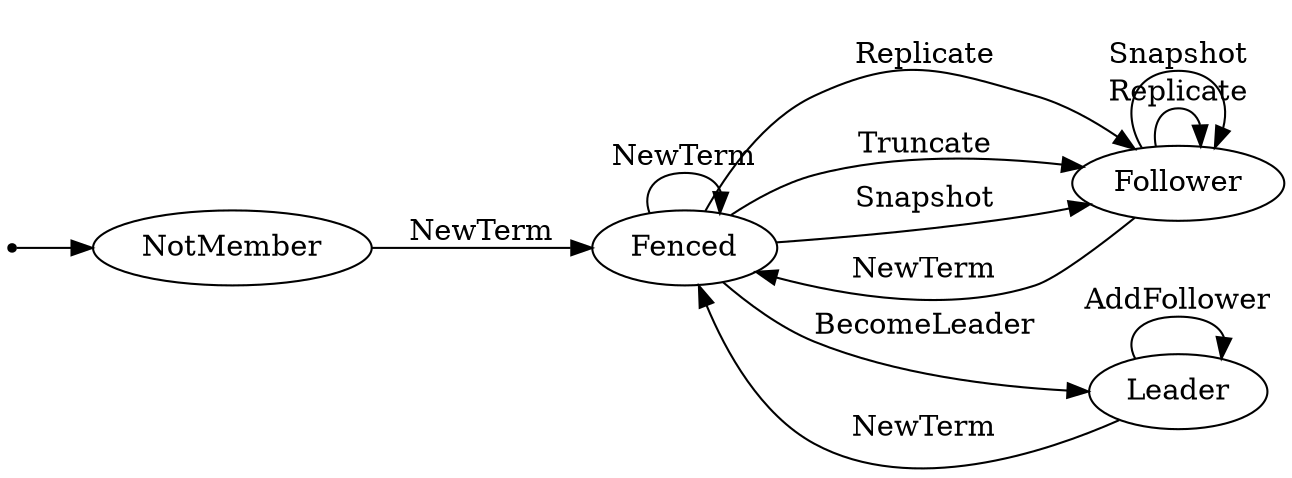 

digraph StateDiagram {
    rankdir=LR;

    Start [shape = "point"]
    Start -> NotMember
    NotMember -> Fenced [label = "NewTerm"]

    Fenced -> Fenced [label = "NewTerm"];
    Fenced -> Follower [label = "Replicate"]
    Fenced -> Follower [label = "Truncate"]

    Follower -> Fenced [label = "NewTerm"]
    Leader -> Fenced [label = "NewTerm"]
    Leader -> Leader [label = "AddFollower"]
    Follower -> Follower [label = "Replicate"]
    Fenced -> Leader [label = "BecomeLeader"]

    Fenced -> Follower [label = "Snapshot"]
    Follower -> Follower [label = "Snapshot"]
}